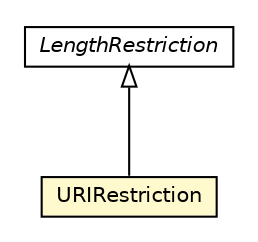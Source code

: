 #!/usr/local/bin/dot
#
# Class diagram 
# Generated by UMLGraph version R5_6-24-gf6e263 (http://www.umlgraph.org/)
#

digraph G {
	edge [fontname="Helvetica",fontsize=10,labelfontname="Helvetica",labelfontsize=10];
	node [fontname="Helvetica",fontsize=10,shape=plaintext];
	nodesep=0.25;
	ranksep=0.5;
	// org.universAAL.middleware.owl.URIRestriction
	c395832 [label=<<table title="org.universAAL.middleware.owl.URIRestriction" border="0" cellborder="1" cellspacing="0" cellpadding="2" port="p" bgcolor="lemonChiffon" href="./URIRestriction.html">
		<tr><td><table border="0" cellspacing="0" cellpadding="1">
<tr><td align="center" balign="center"> URIRestriction </td></tr>
		</table></td></tr>
		</table>>, URL="./URIRestriction.html", fontname="Helvetica", fontcolor="black", fontsize=10.0];
	// org.universAAL.middleware.owl.LengthRestriction
	c395833 [label=<<table title="org.universAAL.middleware.owl.LengthRestriction" border="0" cellborder="1" cellspacing="0" cellpadding="2" port="p" href="./LengthRestriction.html">
		<tr><td><table border="0" cellspacing="0" cellpadding="1">
<tr><td align="center" balign="center"><font face="Helvetica-Oblique"> LengthRestriction </font></td></tr>
		</table></td></tr>
		</table>>, URL="./LengthRestriction.html", fontname="Helvetica", fontcolor="black", fontsize=10.0];
	//org.universAAL.middleware.owl.URIRestriction extends org.universAAL.middleware.owl.LengthRestriction
	c395833:p -> c395832:p [dir=back,arrowtail=empty];
}

